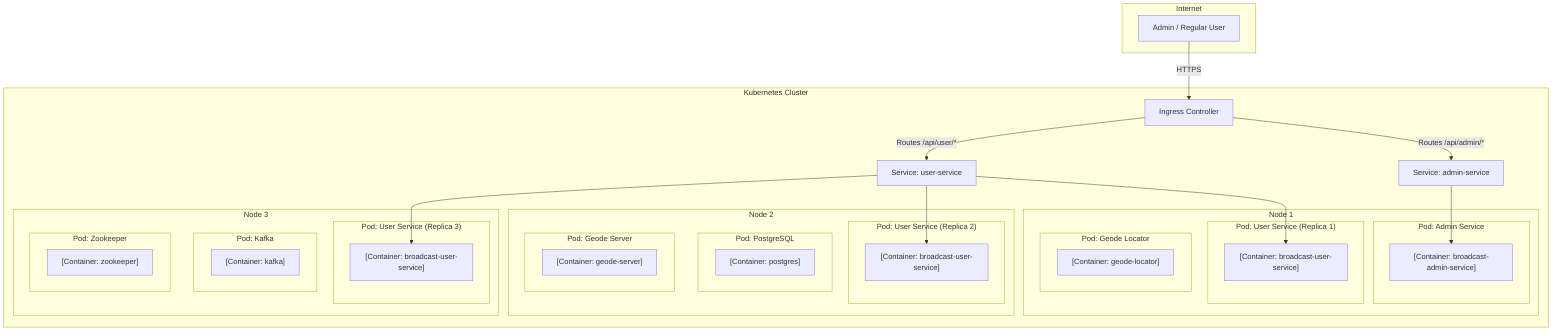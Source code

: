 graph TD
    subgraph "Internet"
        User["Admin / Regular User"]
    end

    subgraph "Kubernetes Cluster"
        direction LR
        Ingress["Ingress Controller"]
        
        subgraph "Node 1"
            direction TB
            subgraph "Pod: Admin Service"
                AdminContainer["[Container: broadcast-admin-service]"]
            end
            subgraph "Pod: User Service (Replica 1)"
                UserContainer1["[Container: broadcast-user-service]"]
            end
            subgraph "Pod: Geode Locator"
                GeodeLocator["[Container: geode-locator]"]
            end
        end
        
        subgraph "Node 2"
            direction TB
             subgraph "Pod: User Service (Replica 2)"
                UserContainer2["[Container: broadcast-user-service]"]
            end
            subgraph "Pod: PostgreSQL"
                PostgresContainer["[Container: postgres]"]
            end
             subgraph "Pod: Geode Server"
                GeodeServer["[Container: geode-server]"]
            end
        end

        subgraph "Node 3"
            direction TB
             subgraph "Pod: User Service (Replica 3)"
                UserContainer3["[Container: broadcast-user-service]"]
            end
            subgraph "Pod: Kafka"
                KafkaContainer["[Container: kafka]"]
            end
             subgraph "Pod: Zookeeper"
                ZkContainer["[Container: zookeeper]"]
            end
        end
        
        AdminSvc["Service: admin-service"]
        UserSvc["Service: user-service"]
    end

    User -- "HTTPS" --> Ingress
    Ingress -- "Routes /api/admin/*" --> AdminSvc
    Ingress -- "Routes /api/user/*" --> UserSvc
    
    AdminSvc --> AdminContainer
    UserSvc --> UserContainer1 & UserContainer2 & UserContainer3